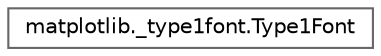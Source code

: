digraph "Graphical Class Hierarchy"
{
 // LATEX_PDF_SIZE
  bgcolor="transparent";
  edge [fontname=Helvetica,fontsize=10,labelfontname=Helvetica,labelfontsize=10];
  node [fontname=Helvetica,fontsize=10,shape=box,height=0.2,width=0.4];
  rankdir="LR";
  Node0 [id="Node000000",label="matplotlib._type1font.Type1Font",height=0.2,width=0.4,color="grey40", fillcolor="white", style="filled",URL="$d1/d94/classmatplotlib_1_1__type1font_1_1Type1Font.html",tooltip=" "];
}
